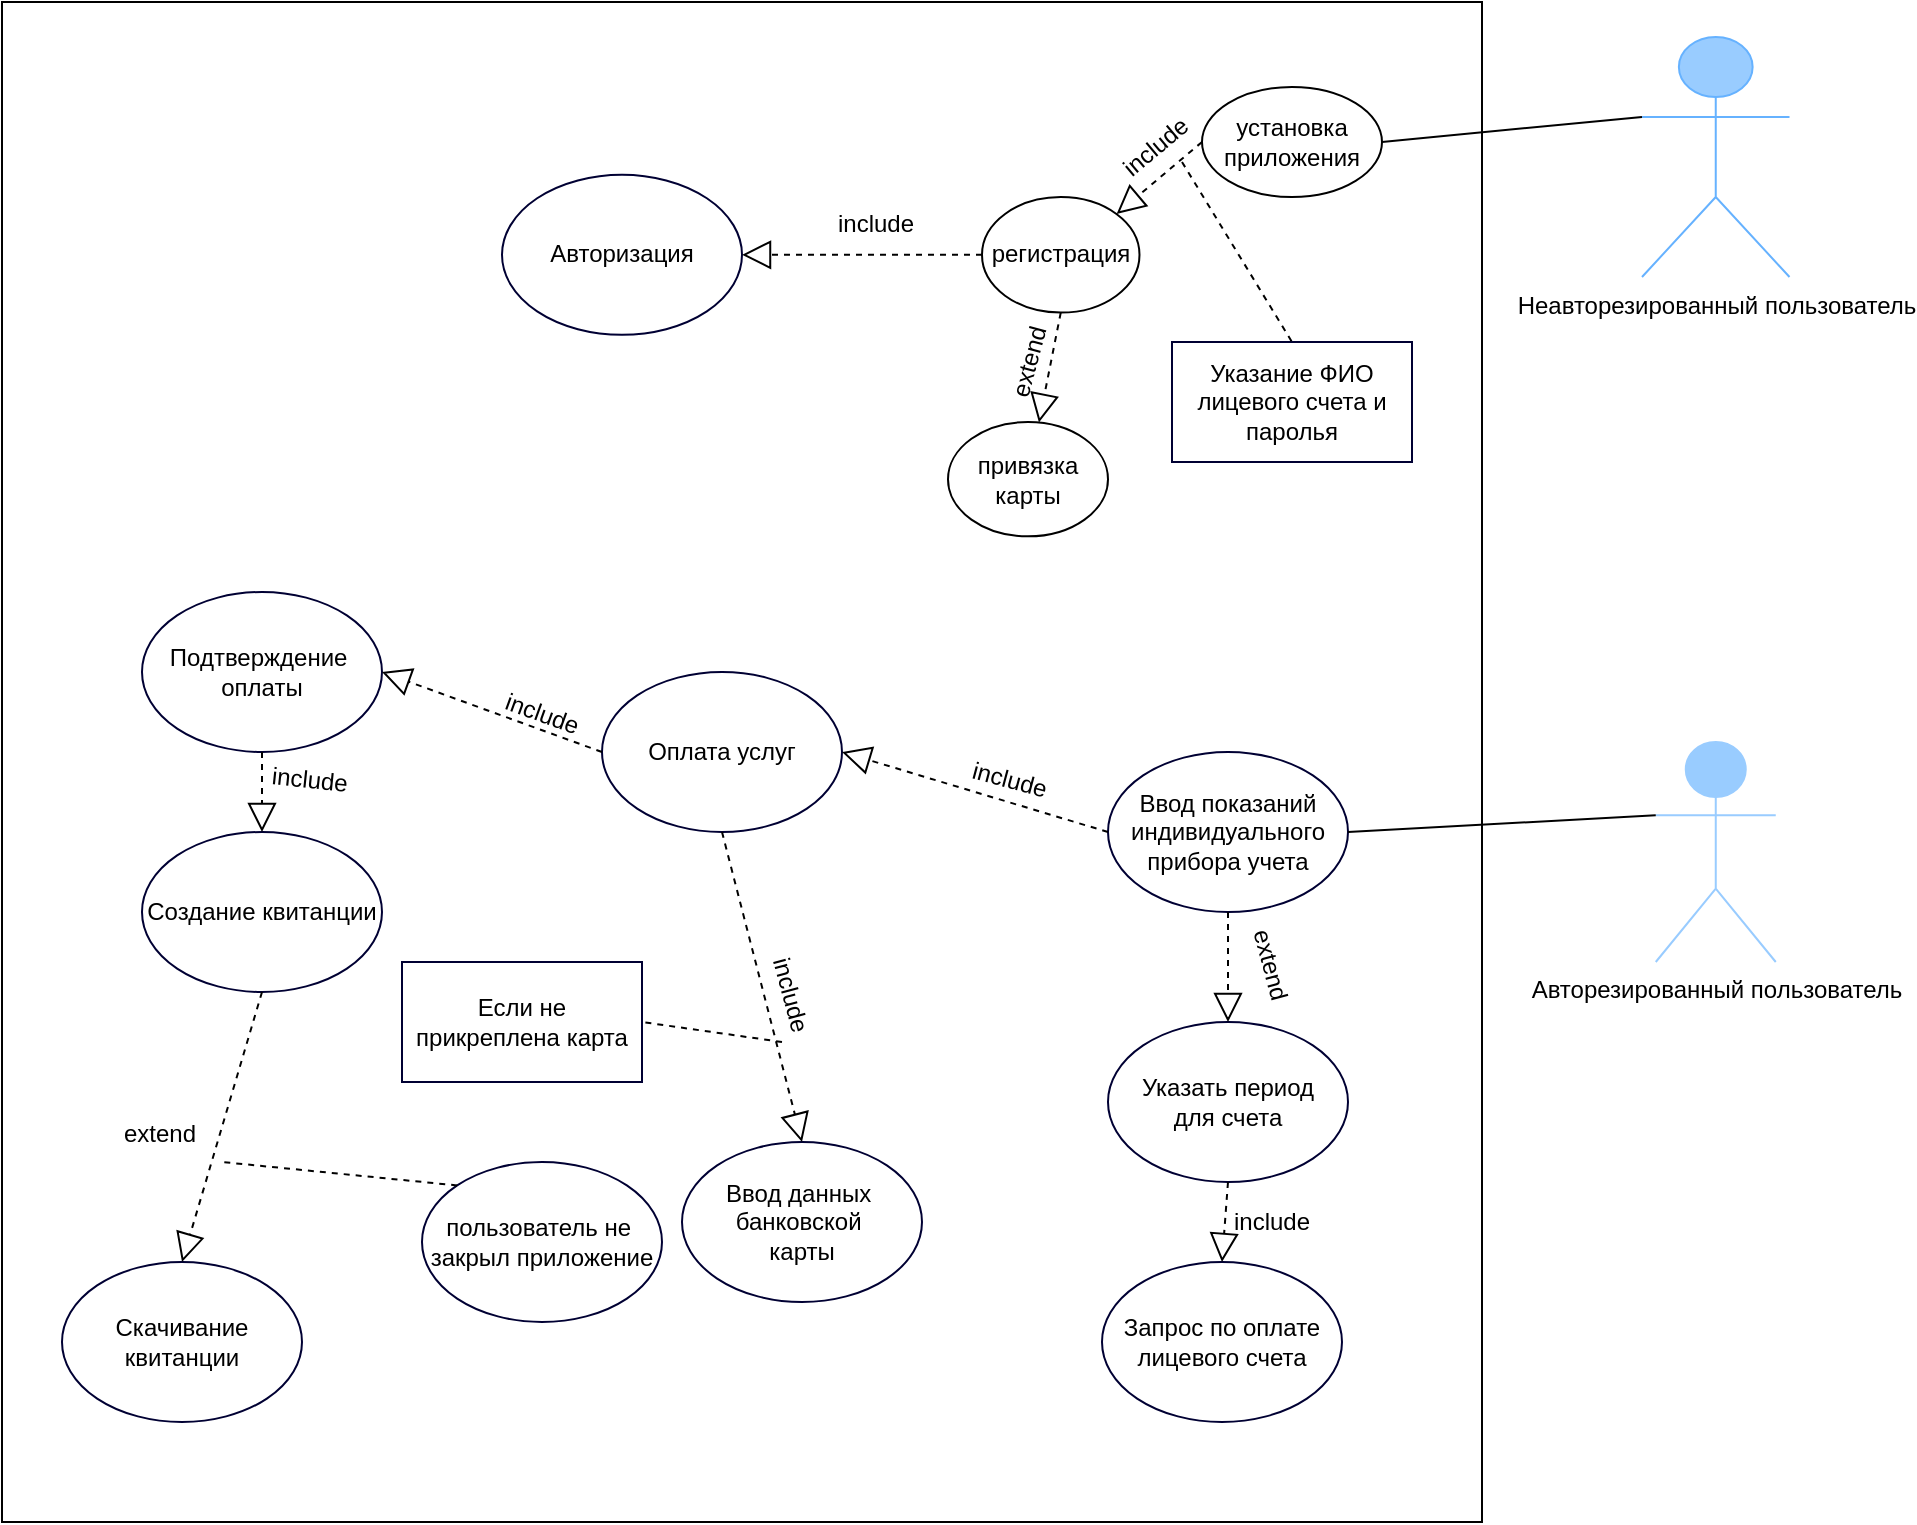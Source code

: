 <mxfile version="20.3.7" type="device"><diagram id="NKBKyPUUFmHro7WZfLFu" name="Страница 1"><mxGraphModel dx="3398" dy="831" grid="1" gridSize="10" guides="1" tooltips="1" connect="1" arrows="1" fold="1" page="1" pageScale="1" pageWidth="827" pageHeight="1169" math="0" shadow="0"><root><mxCell id="0"/><mxCell id="1" parent="0"/><mxCell id="0pzAnTfPFdeLFeHN8FhC-48" value="" style="rounded=0;whiteSpace=wrap;html=1;" parent="1" vertex="1"><mxGeometry x="-1380" y="170" width="740" height="760" as="geometry"/></mxCell><mxCell id="0pzAnTfPFdeLFeHN8FhC-21" value="Авторезированный пользователь" style="shape=umlActor;verticalLabelPosition=bottom;verticalAlign=top;html=1;outlineConnect=0;fillColor=#99CCFF;strokeColor=#99CCFF;" parent="1" vertex="1"><mxGeometry x="-553.12" y="540" width="60" height="110" as="geometry"/></mxCell><mxCell id="0pzAnTfPFdeLFeHN8FhC-44" value="Неавторезированный пользователь" style="shape=umlActor;verticalLabelPosition=bottom;verticalAlign=top;html=1;outlineConnect=0;fillColor=#99CCFF;strokeColor=#66B2FF;" parent="1" vertex="1"><mxGeometry x="-560" y="187.5" width="73.75" height="120" as="geometry"/></mxCell><mxCell id="0pzAnTfPFdeLFeHN8FhC-83" value="регистрация" style="ellipse;whiteSpace=wrap;html=1;" parent="1" vertex="1"><mxGeometry x="-890" y="267.5" width="78.75" height="57.81" as="geometry"/></mxCell><mxCell id="0pzAnTfPFdeLFeHN8FhC-86" value="привязка&lt;br&gt;карты" style="ellipse;whiteSpace=wrap;html=1;" parent="1" vertex="1"><mxGeometry x="-907" y="380.0" width="80" height="57.18" as="geometry"/></mxCell><mxCell id="0pzAnTfPFdeLFeHN8FhC-94" value="установка&lt;br&gt;приложения" style="ellipse;whiteSpace=wrap;html=1;" parent="1" vertex="1"><mxGeometry x="-780" y="212.5" width="90" height="55" as="geometry"/></mxCell><mxCell id="tPqDVioQTXkeF1GIDL5s-1" value="Указание ФИО лицевого счета и паролья" style="rounded=0;whiteSpace=wrap;html=1;strokeColor=#000033;fillColor=#FFFFFF;" vertex="1" parent="1"><mxGeometry x="-795" y="340" width="120" height="60" as="geometry"/></mxCell><mxCell id="tPqDVioQTXkeF1GIDL5s-2" value="" style="endArrow=none;dashed=1;html=1;rounded=0;entryX=0.5;entryY=0;entryDx=0;entryDy=0;" edge="1" parent="1" target="tPqDVioQTXkeF1GIDL5s-1"><mxGeometry width="50" height="50" relative="1" as="geometry"><mxPoint x="-790" y="250" as="sourcePoint"/><mxPoint x="-730" y="430" as="targetPoint"/></mxGeometry></mxCell><mxCell id="tPqDVioQTXkeF1GIDL5s-4" value="Ввод показаний индивидуального прибора учета" style="ellipse;whiteSpace=wrap;html=1;strokeColor=#000033;fillColor=#FFFFFF;" vertex="1" parent="1"><mxGeometry x="-827" y="545" width="120" height="80" as="geometry"/></mxCell><mxCell id="tPqDVioQTXkeF1GIDL5s-7" value="Оплата услуг" style="ellipse;whiteSpace=wrap;html=1;strokeColor=#000033;fillColor=#FFFFFF;" vertex="1" parent="1"><mxGeometry x="-1080" y="505" width="120" height="80" as="geometry"/></mxCell><mxCell id="tPqDVioQTXkeF1GIDL5s-8" value="Авторизация" style="ellipse;whiteSpace=wrap;html=1;strokeColor=#000033;fillColor=#FFFFFF;" vertex="1" parent="1"><mxGeometry x="-1130" y="256.41" width="120" height="80" as="geometry"/></mxCell><mxCell id="tPqDVioQTXkeF1GIDL5s-11" value="Подтверждение&amp;nbsp;&lt;br&gt;оплаты" style="ellipse;whiteSpace=wrap;html=1;strokeColor=#000033;fillColor=#FFFFFF;" vertex="1" parent="1"><mxGeometry x="-1310" y="465" width="120" height="80" as="geometry"/></mxCell><mxCell id="tPqDVioQTXkeF1GIDL5s-12" value="Ввод данных&amp;nbsp;&lt;br&gt;банковской&amp;nbsp;&lt;br&gt;карты" style="ellipse;whiteSpace=wrap;html=1;strokeColor=#000033;fillColor=#FFFFFF;" vertex="1" parent="1"><mxGeometry x="-1040" y="740" width="120" height="80" as="geometry"/></mxCell><mxCell id="tPqDVioQTXkeF1GIDL5s-13" value="Указать период&lt;br&gt;для счета" style="ellipse;whiteSpace=wrap;html=1;strokeColor=#000033;fillColor=#FFFFFF;" vertex="1" parent="1"><mxGeometry x="-827" y="680" width="120" height="80" as="geometry"/></mxCell><mxCell id="tPqDVioQTXkeF1GIDL5s-14" value="Создание квитанции" style="ellipse;whiteSpace=wrap;html=1;strokeColor=#000033;fillColor=#FFFFFF;" vertex="1" parent="1"><mxGeometry x="-1310" y="585" width="120" height="80" as="geometry"/></mxCell><mxCell id="tPqDVioQTXkeF1GIDL5s-15" value="Скачивание квитанции" style="ellipse;whiteSpace=wrap;html=1;strokeColor=#000033;fillColor=#FFFFFF;" vertex="1" parent="1"><mxGeometry x="-1350" y="800" width="120" height="80" as="geometry"/></mxCell><mxCell id="tPqDVioQTXkeF1GIDL5s-16" value="Запрос по оплате лицевого счета" style="ellipse;whiteSpace=wrap;html=1;strokeColor=#000033;fillColor=#FFFFFF;" vertex="1" parent="1"><mxGeometry x="-830" y="800" width="120" height="80" as="geometry"/></mxCell><mxCell id="tPqDVioQTXkeF1GIDL5s-17" value="" style="endArrow=none;html=1;rounded=0;entryX=0;entryY=0.333;entryDx=0;entryDy=0;entryPerimeter=0;exitX=1;exitY=0.5;exitDx=0;exitDy=0;" edge="1" parent="1" source="tPqDVioQTXkeF1GIDL5s-4" target="0pzAnTfPFdeLFeHN8FhC-21"><mxGeometry width="50" height="50" relative="1" as="geometry"><mxPoint x="-780" y="580" as="sourcePoint"/><mxPoint x="-730" y="530" as="targetPoint"/></mxGeometry></mxCell><mxCell id="tPqDVioQTXkeF1GIDL5s-18" value="" style="endArrow=none;html=1;rounded=0;entryX=0;entryY=0.333;entryDx=0;entryDy=0;entryPerimeter=0;exitX=1;exitY=0.5;exitDx=0;exitDy=0;" edge="1" parent="1" source="0pzAnTfPFdeLFeHN8FhC-94" target="0pzAnTfPFdeLFeHN8FhC-44"><mxGeometry width="50" height="50" relative="1" as="geometry"><mxPoint x="-780" y="580" as="sourcePoint"/><mxPoint x="-730" y="530" as="targetPoint"/></mxGeometry></mxCell><mxCell id="tPqDVioQTXkeF1GIDL5s-21" value="" style="endArrow=block;dashed=1;endFill=0;endSize=12;html=1;rounded=0;exitX=0.5;exitY=1;exitDx=0;exitDy=0;" edge="1" parent="1" source="0pzAnTfPFdeLFeHN8FhC-83" target="0pzAnTfPFdeLFeHN8FhC-86"><mxGeometry width="160" relative="1" as="geometry"><mxPoint x="-1290" y="377.97" as="sourcePoint"/><mxPoint x="-1130" y="377.97" as="targetPoint"/></mxGeometry></mxCell><mxCell id="tPqDVioQTXkeF1GIDL5s-22" value="" style="endArrow=block;dashed=1;endFill=0;endSize=12;html=1;rounded=0;exitX=0;exitY=0.5;exitDx=0;exitDy=0;entryX=1;entryY=0;entryDx=0;entryDy=0;" edge="1" parent="1" source="0pzAnTfPFdeLFeHN8FhC-94" target="0pzAnTfPFdeLFeHN8FhC-83"><mxGeometry width="160" relative="1" as="geometry"><mxPoint x="-1120" y="430" as="sourcePoint"/><mxPoint x="-960" y="430" as="targetPoint"/></mxGeometry></mxCell><mxCell id="tPqDVioQTXkeF1GIDL5s-24" value="" style="endArrow=block;dashed=1;endFill=0;endSize=12;html=1;rounded=0;exitX=0;exitY=0.5;exitDx=0;exitDy=0;entryX=1;entryY=0.5;entryDx=0;entryDy=0;" edge="1" parent="1" source="0pzAnTfPFdeLFeHN8FhC-83" target="tPqDVioQTXkeF1GIDL5s-8"><mxGeometry width="160" relative="1" as="geometry"><mxPoint x="-896.205" y="310.0" as="sourcePoint"/><mxPoint x="-907.004" y="364.969" as="targetPoint"/></mxGeometry></mxCell><mxCell id="tPqDVioQTXkeF1GIDL5s-26" value="" style="endArrow=block;dashed=1;endFill=0;endSize=12;html=1;rounded=0;exitX=0;exitY=0.5;exitDx=0;exitDy=0;entryX=1;entryY=0.5;entryDx=0;entryDy=0;" edge="1" parent="1" source="tPqDVioQTXkeF1GIDL5s-4" target="tPqDVioQTXkeF1GIDL5s-7"><mxGeometry width="160" relative="1" as="geometry"><mxPoint x="-879" y="570" as="sourcePoint"/><mxPoint x="-890.004" y="634.999" as="targetPoint"/></mxGeometry></mxCell><mxCell id="tPqDVioQTXkeF1GIDL5s-27" value="" style="endArrow=block;dashed=1;endFill=0;endSize=12;html=1;rounded=0;exitX=0;exitY=0.5;exitDx=0;exitDy=0;entryX=1;entryY=0.5;entryDx=0;entryDy=0;" edge="1" parent="1" source="tPqDVioQTXkeF1GIDL5s-7" target="tPqDVioQTXkeF1GIDL5s-11"><mxGeometry width="160" relative="1" as="geometry"><mxPoint x="-1109.205" y="585" as="sourcePoint"/><mxPoint x="-1120.004" y="639.969" as="targetPoint"/></mxGeometry></mxCell><mxCell id="tPqDVioQTXkeF1GIDL5s-28" value="Если не прикреплена карта" style="rounded=0;whiteSpace=wrap;html=1;strokeColor=#000033;fillColor=#FFFFFF;" vertex="1" parent="1"><mxGeometry x="-1180" y="650" width="120" height="60" as="geometry"/></mxCell><mxCell id="tPqDVioQTXkeF1GIDL5s-29" value="" style="endArrow=block;dashed=1;endFill=0;endSize=12;html=1;rounded=0;exitX=0.5;exitY=1;exitDx=0;exitDy=0;entryX=0.5;entryY=0;entryDx=0;entryDy=0;" edge="1" parent="1" source="tPqDVioQTXkeF1GIDL5s-7" target="tPqDVioQTXkeF1GIDL5s-12"><mxGeometry width="160" relative="1" as="geometry"><mxPoint x="-949.205" y="670.0" as="sourcePoint"/><mxPoint x="-970" y="720" as="targetPoint"/></mxGeometry></mxCell><mxCell id="tPqDVioQTXkeF1GIDL5s-30" value="" style="endArrow=none;dashed=1;html=1;rounded=0;entryX=1;entryY=0.5;entryDx=0;entryDy=0;" edge="1" parent="1" target="tPqDVioQTXkeF1GIDL5s-28"><mxGeometry width="50" height="50" relative="1" as="geometry"><mxPoint x="-990" y="690" as="sourcePoint"/><mxPoint x="-730" y="650" as="targetPoint"/></mxGeometry></mxCell><mxCell id="tPqDVioQTXkeF1GIDL5s-31" value="" style="endArrow=block;dashed=1;endFill=0;endSize=12;html=1;rounded=0;exitX=0.5;exitY=1;exitDx=0;exitDy=0;entryX=0.5;entryY=0;entryDx=0;entryDy=0;" edge="1" parent="1" source="tPqDVioQTXkeF1GIDL5s-11" target="tPqDVioQTXkeF1GIDL5s-14"><mxGeometry width="160" relative="1" as="geometry"><mxPoint x="-1244.605" y="635.0" as="sourcePoint"/><mxPoint x="-1255.404" y="689.969" as="targetPoint"/></mxGeometry></mxCell><mxCell id="tPqDVioQTXkeF1GIDL5s-32" value="" style="endArrow=block;dashed=1;endFill=0;endSize=12;html=1;rounded=0;exitX=0.5;exitY=1;exitDx=0;exitDy=0;entryX=0.5;entryY=0;entryDx=0;entryDy=0;" edge="1" parent="1" source="tPqDVioQTXkeF1GIDL5s-14" target="tPqDVioQTXkeF1GIDL5s-15"><mxGeometry width="160" relative="1" as="geometry"><mxPoint x="-999.205" y="480.0" as="sourcePoint"/><mxPoint x="-1010.004" y="534.969" as="targetPoint"/></mxGeometry></mxCell><mxCell id="tPqDVioQTXkeF1GIDL5s-34" value="" style="endArrow=block;dashed=1;endFill=0;endSize=12;html=1;rounded=0;exitX=0.5;exitY=1;exitDx=0;exitDy=0;entryX=0.5;entryY=0;entryDx=0;entryDy=0;" edge="1" parent="1" source="tPqDVioQTXkeF1GIDL5s-4" target="tPqDVioQTXkeF1GIDL5s-13"><mxGeometry width="160" relative="1" as="geometry"><mxPoint x="-989.205" y="490.0" as="sourcePoint"/><mxPoint x="-1000.004" y="544.969" as="targetPoint"/></mxGeometry></mxCell><mxCell id="tPqDVioQTXkeF1GIDL5s-35" value="" style="endArrow=block;dashed=1;endFill=0;endSize=12;html=1;rounded=0;exitX=0.5;exitY=1;exitDx=0;exitDy=0;entryX=0.5;entryY=0;entryDx=0;entryDy=0;" edge="1" parent="1" source="tPqDVioQTXkeF1GIDL5s-13" target="tPqDVioQTXkeF1GIDL5s-16"><mxGeometry width="160" relative="1" as="geometry"><mxPoint x="-979.205" y="500.0" as="sourcePoint"/><mxPoint x="-990.004" y="554.969" as="targetPoint"/></mxGeometry></mxCell><mxCell id="tPqDVioQTXkeF1GIDL5s-36" value="пользователь не&amp;nbsp;&lt;br&gt;закрыл приложение" style="ellipse;whiteSpace=wrap;html=1;strokeColor=#000033;fillColor=#FFFFFF;" vertex="1" parent="1"><mxGeometry x="-1170" y="750" width="120" height="80" as="geometry"/></mxCell><mxCell id="tPqDVioQTXkeF1GIDL5s-38" value="" style="endArrow=none;dashed=1;html=1;rounded=0;exitX=0;exitY=0;exitDx=0;exitDy=0;" edge="1" parent="1" source="tPqDVioQTXkeF1GIDL5s-36"><mxGeometry width="50" height="50" relative="1" as="geometry"><mxPoint x="-780" y="570" as="sourcePoint"/><mxPoint x="-1270" y="750" as="targetPoint"/></mxGeometry></mxCell><mxCell id="tPqDVioQTXkeF1GIDL5s-39" value="extend" style="text;strokeColor=none;fillColor=none;align=left;verticalAlign=middle;spacingLeft=4;spacingRight=4;overflow=hidden;points=[[0,0.5],[1,0.5]];portConstraint=eastwest;rotatable=0;" vertex="1" parent="1"><mxGeometry x="-1325" y="720" width="70" height="30" as="geometry"/></mxCell><mxCell id="cMsUCbrlkuSs4v-4tRG4-1" value="include" style="text;html=1;strokeColor=none;fillColor=none;align=center;verticalAlign=middle;whiteSpace=wrap;rounded=0;rotation=0;" vertex="1" parent="1"><mxGeometry x="-967.5" y="267.5" width="47.5" height="27.18" as="geometry"/></mxCell><mxCell id="cMsUCbrlkuSs4v-4tRG4-2" value="include" style="text;html=1;strokeColor=none;fillColor=none;align=center;verticalAlign=middle;whiteSpace=wrap;rounded=0;rotation=15;" vertex="1" parent="1"><mxGeometry x="-900.0" y="545" width="47.5" height="27.18" as="geometry"/></mxCell><mxCell id="cMsUCbrlkuSs4v-4tRG4-3" value="include" style="text;html=1;strokeColor=none;fillColor=none;align=center;verticalAlign=middle;whiteSpace=wrap;rounded=0;rotation=20;" vertex="1" parent="1"><mxGeometry x="-1133.75" y="512.82" width="47.5" height="27.18" as="geometry"/></mxCell><mxCell id="cMsUCbrlkuSs4v-4tRG4-4" value="include" style="text;html=1;strokeColor=none;fillColor=none;align=center;verticalAlign=middle;whiteSpace=wrap;rounded=0;rotation=0;" vertex="1" parent="1"><mxGeometry x="-770" y="766.52" width="50" height="27.18" as="geometry"/></mxCell><mxCell id="cMsUCbrlkuSs4v-4tRG4-5" value="include" style="text;html=1;strokeColor=none;fillColor=none;align=center;verticalAlign=middle;whiteSpace=wrap;rounded=0;rotation=75;" vertex="1" parent="1"><mxGeometry x="-1010.0" y="652.82" width="47.5" height="27.18" as="geometry"/></mxCell><mxCell id="cMsUCbrlkuSs4v-4tRG4-6" value="include" style="text;html=1;strokeColor=none;fillColor=none;align=center;verticalAlign=middle;whiteSpace=wrap;rounded=0;rotation=-40;" vertex="1" parent="1"><mxGeometry x="-827.5" y="229.23" width="47.5" height="27.18" as="geometry"/></mxCell><mxCell id="cMsUCbrlkuSs4v-4tRG4-7" value="include" style="text;html=1;strokeColor=none;fillColor=none;align=center;verticalAlign=middle;whiteSpace=wrap;rounded=0;rotation=6;" vertex="1" parent="1"><mxGeometry x="-1250" y="545" width="47.5" height="27.18" as="geometry"/></mxCell><mxCell id="cMsUCbrlkuSs4v-4tRG4-8" value="extend" style="text;html=1;strokeColor=none;fillColor=none;align=center;verticalAlign=middle;whiteSpace=wrap;rounded=0;rotation=-75;" vertex="1" parent="1"><mxGeometry x="-890.0" y="336.41" width="47.5" height="27.18" as="geometry"/></mxCell><mxCell id="cMsUCbrlkuSs4v-4tRG4-11" value="extend" style="text;html=1;strokeColor=none;fillColor=none;align=center;verticalAlign=middle;whiteSpace=wrap;rounded=0;rotation=75;" vertex="1" parent="1"><mxGeometry x="-770.0" y="637.82" width="47.5" height="27.18" as="geometry"/></mxCell></root></mxGraphModel></diagram></mxfile>